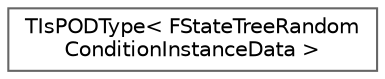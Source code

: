 digraph "Graphical Class Hierarchy"
{
 // INTERACTIVE_SVG=YES
 // LATEX_PDF_SIZE
  bgcolor="transparent";
  edge [fontname=Helvetica,fontsize=10,labelfontname=Helvetica,labelfontsize=10];
  node [fontname=Helvetica,fontsize=10,shape=box,height=0.2,width=0.4];
  rankdir="LR";
  Node0 [id="Node000000",label="TIsPODType\< FStateTreeRandom\lConditionInstanceData \>",height=0.2,width=0.4,color="grey40", fillcolor="white", style="filled",URL="$d3/ddf/structTIsPODType_3_01FStateTreeRandomConditionInstanceData_01_4.html",tooltip=" "];
}

